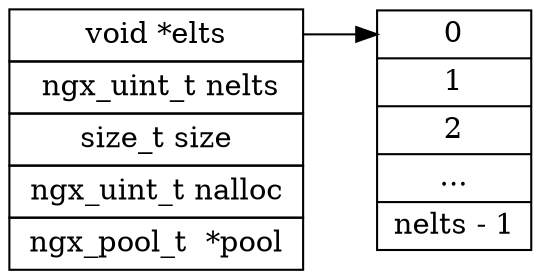 digraph ngx_array {
    rankdir=LR

    array [
        shape="none"
        margin=0
        label=<<table border='0' cellspacing='0' cellborder='1' cellpadding='4'> 
            <tr> <td port="elts"> void *elts </td> </tr>
            <tr> <td port="nelts"> ngx_uint_t nelts</td> </tr>
            <tr> <td port="size"> size_t size </td> </tr>
            <tr> <td> ngx_uint_t nalloc </td> </tr>
            <tr> <td> ngx_pool_t  *pool </td> </tr>
        </table>>
    ]

    elts [
        shape="record"
        label="<elts> 0 | 1 | 2 | ... | nelts - 1"
    ]

    array:elts -> elts:elts
}